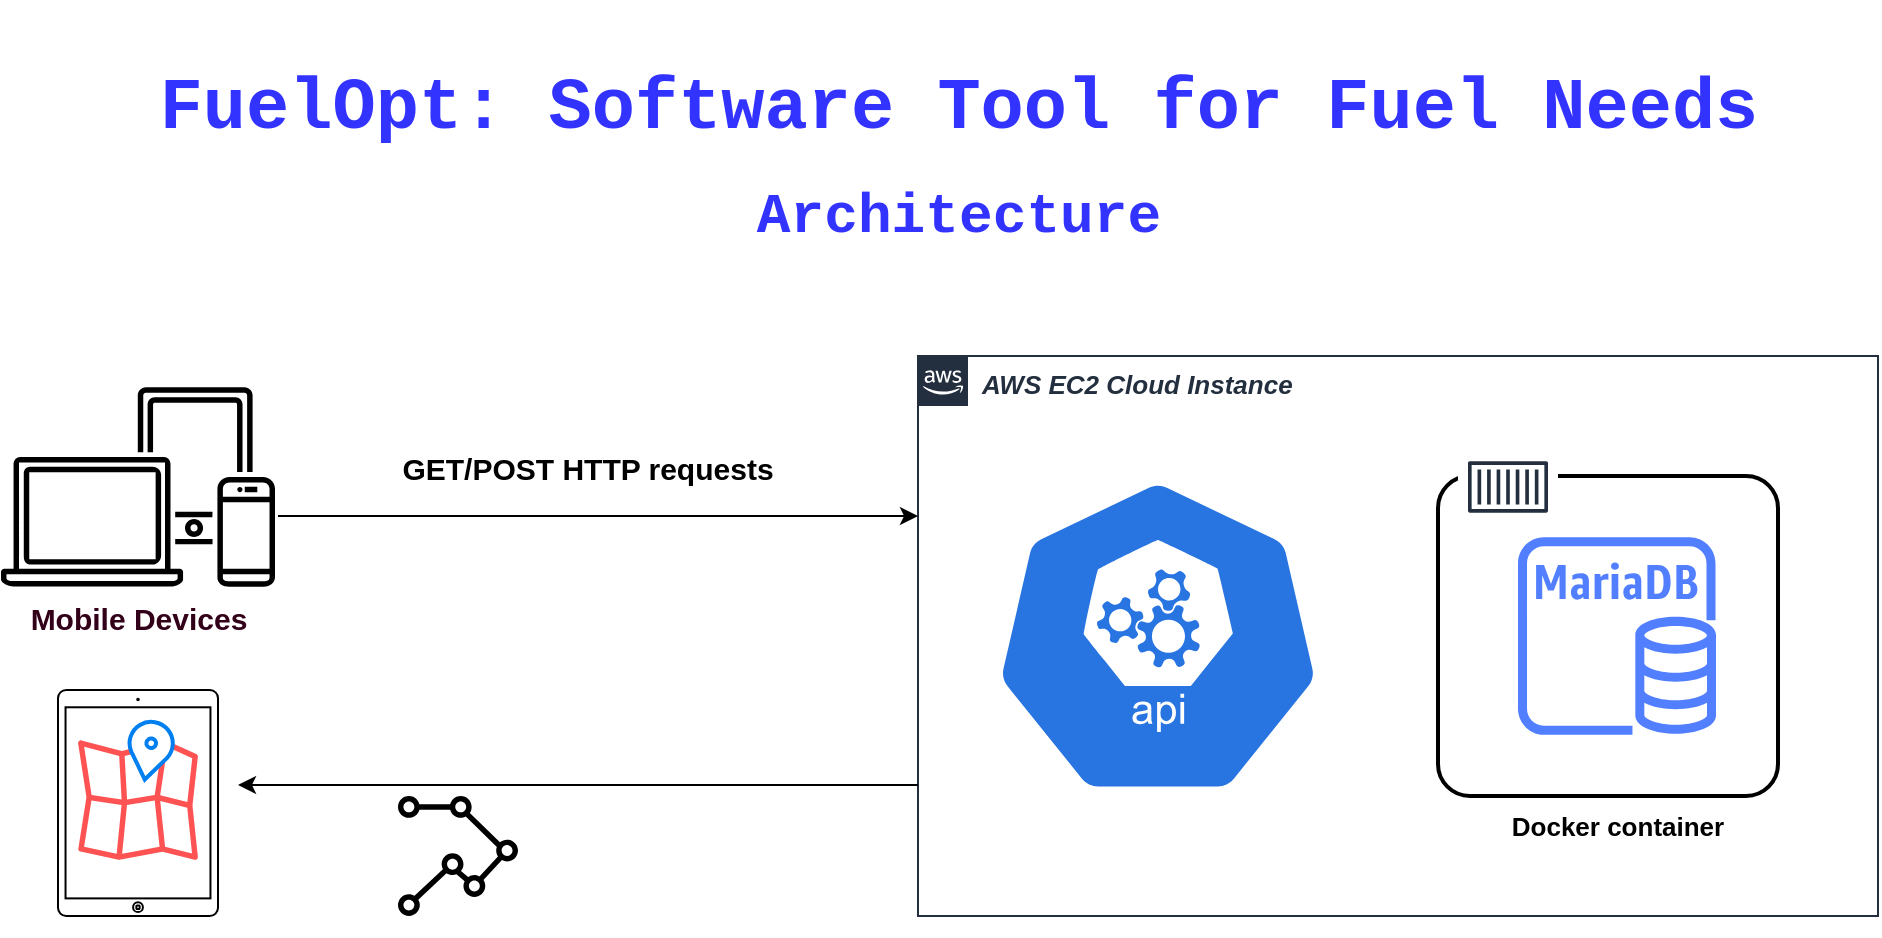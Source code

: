 <mxfile version="15.6.0" type="device"><diagram id="Ht1M8jgEwFfnCIfOTk4-" name="Page-1"><mxGraphModel dx="1426" dy="1623" grid="1" gridSize="10" guides="1" tooltips="1" connect="1" arrows="1" fold="1" page="1" pageScale="1" pageWidth="1169" pageHeight="827" math="0" shadow="0"><root><mxCell id="0"/><mxCell id="1" parent="0"/><mxCell id="SroFa6qkE7swcAlsAPOF-29" value="" style="html=1;verticalLabelPosition=bottom;labelBackgroundColor=#ffffff;verticalAlign=top;shadow=0;dashed=0;strokeWidth=1;shape=mxgraph.ios7.misc.ipad10inch;fontSize=15;" vertex="1" parent="1"><mxGeometry x="150" y="327" width="80" height="113" as="geometry"/></mxCell><mxCell id="UEzPUAAOIrF-is8g5C7q-75" value="&lt;b&gt;&lt;i&gt;&lt;font style=&quot;font-size: 13px&quot;&gt;AWS&amp;nbsp;&lt;/font&gt;&lt;/i&gt;&lt;/b&gt;&lt;b&gt;&lt;i&gt;&lt;font style=&quot;font-size: 13px&quot;&gt;EC2&amp;nbsp;&lt;/font&gt;&lt;/i&gt;&lt;/b&gt;&lt;b&gt;&lt;i&gt;&lt;font style=&quot;font-size: 13px&quot;&gt;Cloud Instance&lt;/font&gt;&lt;/i&gt;&lt;/b&gt;" style="points=[[0,0],[0.25,0],[0.5,0],[0.75,0],[1,0],[1,0.25],[1,0.5],[1,0.75],[1,1],[0.75,1],[0.5,1],[0.25,1],[0,1],[0,0.75],[0,0.5],[0,0.25]];outlineConnect=0;gradientColor=none;html=1;whiteSpace=wrap;fontSize=12;fontStyle=0;shape=mxgraph.aws4.group;grIcon=mxgraph.aws4.group_aws_cloud_alt;strokeColor=#232F3E;fillColor=none;verticalAlign=top;align=left;spacingLeft=30;fontColor=#232F3E;dashed=0;labelBackgroundColor=#ffffff;" parent="1" vertex="1"><mxGeometry x="580" y="160" width="480" height="280" as="geometry"/></mxCell><mxCell id="SroFa6qkE7swcAlsAPOF-12" value="" style="rounded=1;arcSize=10;dashed=0;fillColor=none;gradientColor=none;strokeWidth=2;fontSize=13;" vertex="1" parent="1"><mxGeometry x="840" y="220" width="170" height="160" as="geometry"/></mxCell><mxCell id="SroFa6qkE7swcAlsAPOF-2" value="&lt;b&gt;&lt;font style=&quot;font-size: 15px&quot; color=&quot;#33001a&quot;&gt;Mobile Devices&lt;/font&gt;&lt;/b&gt;" style="sketch=0;outlineConnect=0;gradientColor=none;fontColor=#545B64;strokeColor=none;fillColor=#000000;dashed=0;verticalLabelPosition=bottom;verticalAlign=top;align=center;html=1;fontSize=12;fontStyle=0;aspect=fixed;shape=mxgraph.aws4.illustration_devices;pointerEvents=1" vertex="1" parent="1"><mxGeometry x="121.51" y="175.5" width="136.99" height="100" as="geometry"/></mxCell><mxCell id="SroFa6qkE7swcAlsAPOF-7" value="" style="sketch=0;outlineConnect=0;fontColor=#232F3E;gradientColor=none;fillColor=#FF5252;strokeColor=none;dashed=0;verticalLabelPosition=bottom;verticalAlign=top;align=center;html=1;fontSize=12;fontStyle=0;aspect=fixed;shape=mxgraph.aws4.location_service_map;" vertex="1" parent="1"><mxGeometry x="160" y="352" width="60" height="60" as="geometry"/></mxCell><mxCell id="SroFa6qkE7swcAlsAPOF-10" value="" style="sketch=0;outlineConnect=0;fillColor=#000000;dashed=0;verticalLabelPosition=bottom;verticalAlign=top;align=center;html=1;fontSize=12;fontStyle=0;aspect=fixed;shape=mxgraph.aws4.location_service_track;strokeColor=#23445d;" vertex="1" parent="1"><mxGeometry x="320" y="380" width="60" height="60" as="geometry"/></mxCell><mxCell id="SroFa6qkE7swcAlsAPOF-5" value="" style="sketch=0;outlineConnect=0;fontColor=#232F3E;gradientColor=none;fillColor=#527FFF;strokeColor=none;dashed=0;verticalLabelPosition=bottom;verticalAlign=top;align=center;html=1;fontSize=12;fontStyle=0;aspect=fixed;pointerEvents=1;shape=mxgraph.aws4.rds_mariadb_instance;" vertex="1" parent="1"><mxGeometry x="880" y="250.5" width="99" height="99" as="geometry"/></mxCell><mxCell id="SroFa6qkE7swcAlsAPOF-14" value="" style="sketch=0;outlineConnect=0;fontColor=#232F3E;gradientColor=none;strokeColor=#232F3E;fillColor=#ffffff;dashed=0;verticalLabelPosition=bottom;verticalAlign=top;align=center;html=1;fontSize=12;fontStyle=0;aspect=fixed;shape=mxgraph.aws4.resourceIcon;resIcon=mxgraph.aws4.container_1;" vertex="1" parent="1"><mxGeometry x="850" y="200.5" width="50" height="50" as="geometry"/></mxCell><mxCell id="SroFa6qkE7swcAlsAPOF-15" value="&lt;b&gt;Docker container&lt;/b&gt;" style="text;html=1;strokeColor=none;fillColor=none;align=center;verticalAlign=middle;whiteSpace=wrap;rounded=0;fontSize=13;" vertex="1" parent="1"><mxGeometry x="844.5" y="380" width="170" height="30" as="geometry"/></mxCell><mxCell id="SroFa6qkE7swcAlsAPOF-20" value="" style="endArrow=classic;html=1;rounded=0;fontSize=13;" edge="1" parent="1"><mxGeometry width="50" height="50" relative="1" as="geometry"><mxPoint x="260" y="240" as="sourcePoint"/><mxPoint x="580" y="240" as="targetPoint"/></mxGeometry></mxCell><mxCell id="SroFa6qkE7swcAlsAPOF-21" value="" style="endArrow=classic;html=1;rounded=0;fontSize=13;" edge="1" parent="1"><mxGeometry width="50" height="50" relative="1" as="geometry"><mxPoint x="580" y="374.5" as="sourcePoint"/><mxPoint x="240" y="374.5" as="targetPoint"/></mxGeometry></mxCell><mxCell id="SroFa6qkE7swcAlsAPOF-22" value="&lt;b&gt;&lt;font style=&quot;font-size: 15px&quot;&gt;GET/POST HTTP requests&lt;/font&gt;&lt;/b&gt;" style="text;html=1;strokeColor=none;fillColor=none;align=center;verticalAlign=middle;whiteSpace=wrap;rounded=0;fontSize=13;" vertex="1" parent="1"><mxGeometry x="310" y="200.5" width="210" height="30" as="geometry"/></mxCell><mxCell id="SroFa6qkE7swcAlsAPOF-25" value="" style="sketch=0;html=1;dashed=0;whitespace=wrap;fillColor=#2875E2;strokeColor=#ffffff;points=[[0.005,0.63,0],[0.1,0.2,0],[0.9,0.2,0],[0.5,0,0],[0.995,0.63,0],[0.72,0.99,0],[0.5,1,0],[0.28,0.99,0]];shape=mxgraph.kubernetes.icon;prIcon=api;fontSize=15;" vertex="1" parent="1"><mxGeometry x="600" y="220" width="200" height="160" as="geometry"/></mxCell><mxCell id="SroFa6qkE7swcAlsAPOF-27" value="" style="shape=image;html=1;verticalAlign=top;verticalLabelPosition=bottom;labelBackgroundColor=#ffffff;imageAspect=0;aspect=fixed;image=https://cdn1.iconfinder.com/data/icons/freeline/32/gps_location_map_marker-128.png;fontSize=15;" vertex="1" parent="1"><mxGeometry x="436" y="380" width="70" height="70" as="geometry"/></mxCell><mxCell id="SroFa6qkE7swcAlsAPOF-28" value="" style="html=1;verticalLabelPosition=bottom;align=center;labelBackgroundColor=#ffffff;verticalAlign=top;strokeWidth=2;strokeColor=#0080F0;shadow=0;dashed=0;shape=mxgraph.ios7.icons.location;fontSize=15;rotation=10;" vertex="1" parent="1"><mxGeometry x="184" y="342" width="24" height="30" as="geometry"/></mxCell><mxCell id="SroFa6qkE7swcAlsAPOF-30" value="" style="shape=image;html=1;verticalAlign=top;verticalLabelPosition=bottom;labelBackgroundColor=#ffffff;imageAspect=0;aspect=fixed;image=https://cdn0.iconfinder.com/data/icons/windows8_icons/26/gas_station.png;fontSize=15;fontColor=#33001A;fillColor=#000000;" vertex="1" parent="1"><mxGeometry x="155.51" y="223" width="26" height="26" as="geometry"/></mxCell><mxCell id="SroFa6qkE7swcAlsAPOF-31" value="" style="shape=image;html=1;verticalAlign=top;verticalLabelPosition=bottom;labelBackgroundColor=#ffffff;imageAspect=0;aspect=fixed;image=https://cdn0.iconfinder.com/data/icons/windows8_icons/26/gas_station.png;fontSize=15;fontColor=#33001A;fillColor=#000000;" vertex="1" parent="1"><mxGeometry x="205.51" y="197" width="26" height="26" as="geometry"/></mxCell><mxCell id="SroFa6qkE7swcAlsAPOF-32" value="" style="shape=image;html=1;verticalAlign=top;verticalLabelPosition=bottom;labelBackgroundColor=#ffffff;imageAspect=0;aspect=fixed;image=https://cdn0.iconfinder.com/data/icons/windows8_icons/26/gas_station.png;fontSize=15;fontColor=#33001A;fillColor=#000000;" vertex="1" parent="1"><mxGeometry x="236.01" y="240.5" width="15.5" height="15.5" as="geometry"/></mxCell><mxCell id="SroFa6qkE7swcAlsAPOF-33" value="&lt;h2&gt;&lt;font color=&quot;#3333ff&quot; face=&quot;Courier New&quot;&gt;FuelOpt: Software Tool for Fuel Needs&lt;/font&gt;&lt;/h2&gt;" style="text;strokeColor=none;fillColor=none;html=1;fontSize=24;fontStyle=1;verticalAlign=middle;align=center;fontColor=#33001A;" vertex="1" parent="1"><mxGeometry x="480" width="240" height="70" as="geometry"/></mxCell><mxCell id="SroFa6qkE7swcAlsAPOF-34" value="&lt;h3&gt;Architecture&lt;/h3&gt;" style="text;strokeColor=none;fillColor=none;html=1;fontSize=24;fontStyle=1;verticalAlign=middle;align=center;fontColor=#3333FF;fontFamily=Courier New;" vertex="1" parent="1"><mxGeometry x="550" y="70" width="100" height="40" as="geometry"/></mxCell></root></mxGraphModel></diagram></mxfile>